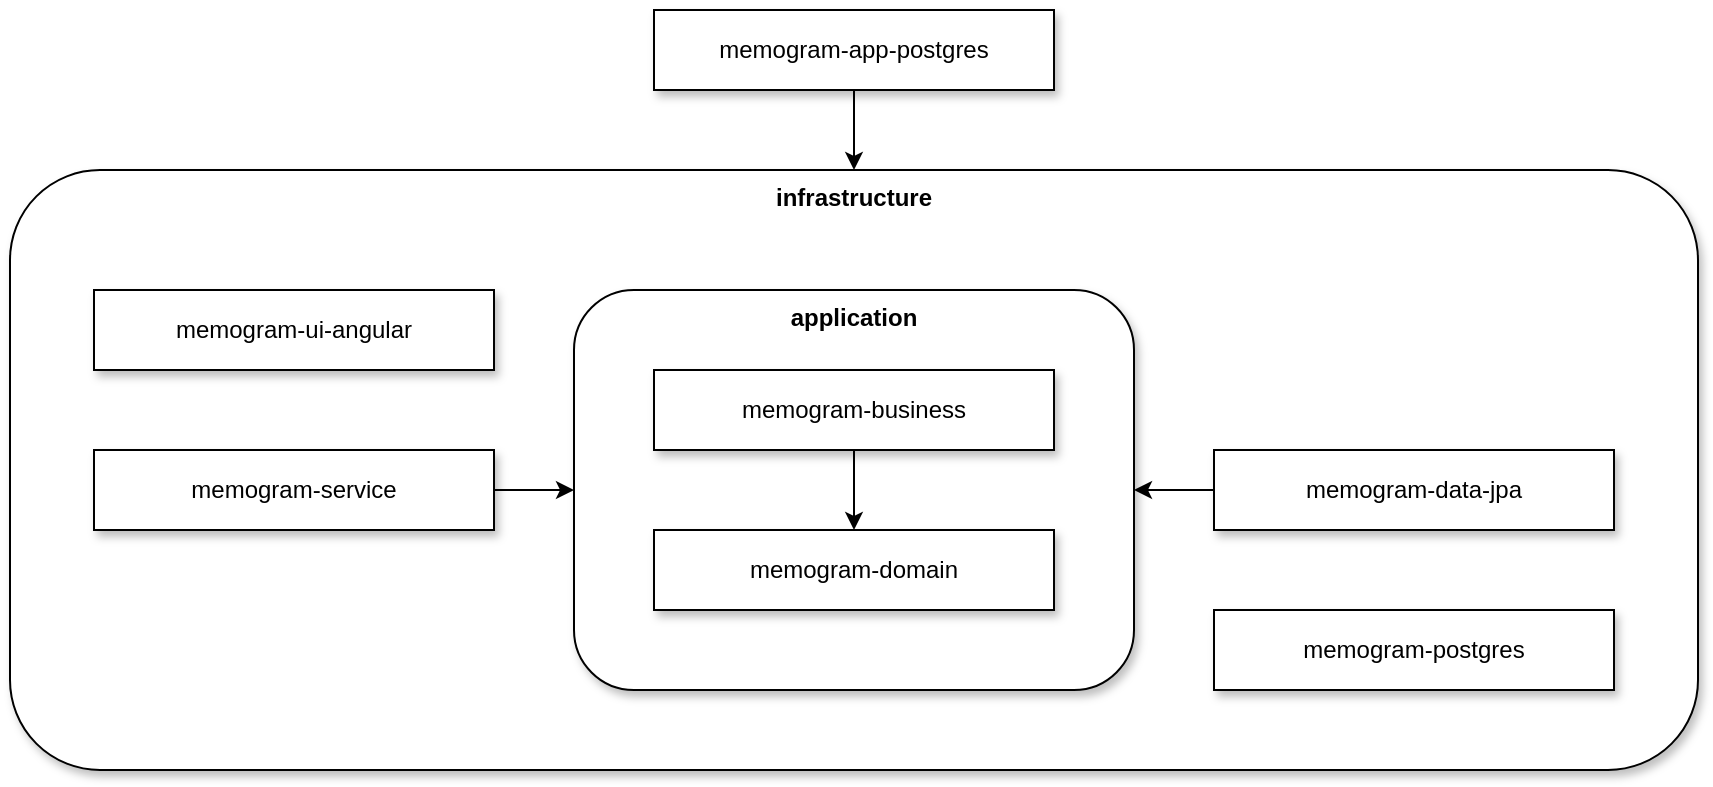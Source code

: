 <mxfile version="12.7.0" type="device"><diagram id="o2t-ruq-ZZEpxUdlxLxy" name="Page-1"><mxGraphModel dx="946" dy="481" grid="1" gridSize="10" guides="1" tooltips="1" connect="1" arrows="1" fold="1" page="1" pageScale="1" pageWidth="827" pageHeight="1169" math="0" shadow="0"><root><mxCell id="0"/><mxCell id="1" parent="0"/><mxCell id="qsD_vj9DYSP6rft2lAOh-22" value="infrastructure" style="rounded=1;whiteSpace=wrap;html=1;shadow=1;verticalAlign=top;fontStyle=1" vertex="1" parent="1"><mxGeometry x="100" y="780" width="844" height="300" as="geometry"/></mxCell><mxCell id="qsD_vj9DYSP6rft2lAOh-23" value="application" style="rounded=1;whiteSpace=wrap;html=1;verticalAlign=top;fontStyle=1;shadow=1;" vertex="1" parent="1"><mxGeometry x="382" y="840" width="280" height="200" as="geometry"/></mxCell><mxCell id="qsD_vj9DYSP6rft2lAOh-24" style="edgeStyle=orthogonalEdgeStyle;rounded=0;orthogonalLoop=1;jettySize=auto;html=1;exitX=0.5;exitY=1;exitDx=0;exitDy=0;entryX=0.5;entryY=0;entryDx=0;entryDy=0;" edge="1" parent="1" source="qsD_vj9DYSP6rft2lAOh-25" target="qsD_vj9DYSP6rft2lAOh-22"><mxGeometry relative="1" as="geometry"/></mxCell><mxCell id="qsD_vj9DYSP6rft2lAOh-25" value="memogram-app-postgres" style="rounded=0;whiteSpace=wrap;html=1;shadow=1;" vertex="1" parent="1"><mxGeometry x="422" y="700" width="200" height="40" as="geometry"/></mxCell><mxCell id="qsD_vj9DYSP6rft2lAOh-26" value="memogram-domain" style="rounded=0;whiteSpace=wrap;html=1;shadow=1;" vertex="1" parent="1"><mxGeometry x="422" y="960" width="200" height="40" as="geometry"/></mxCell><mxCell id="qsD_vj9DYSP6rft2lAOh-27" style="edgeStyle=orthogonalEdgeStyle;rounded=0;orthogonalLoop=1;jettySize=auto;html=1;exitX=0.5;exitY=1;exitDx=0;exitDy=0;entryX=0.5;entryY=0;entryDx=0;entryDy=0;" edge="1" parent="1" source="qsD_vj9DYSP6rft2lAOh-28" target="qsD_vj9DYSP6rft2lAOh-26"><mxGeometry relative="1" as="geometry"/></mxCell><mxCell id="qsD_vj9DYSP6rft2lAOh-28" value="memogram-business" style="rounded=0;whiteSpace=wrap;html=1;shadow=1;" vertex="1" parent="1"><mxGeometry x="422" y="880" width="200" height="40" as="geometry"/></mxCell><mxCell id="qsD_vj9DYSP6rft2lAOh-29" style="edgeStyle=orthogonalEdgeStyle;rounded=0;orthogonalLoop=1;jettySize=auto;html=1;exitX=1;exitY=0.5;exitDx=0;exitDy=0;entryX=0;entryY=0.5;entryDx=0;entryDy=0;" edge="1" parent="1" source="qsD_vj9DYSP6rft2lAOh-30" target="qsD_vj9DYSP6rft2lAOh-23"><mxGeometry relative="1" as="geometry"/></mxCell><mxCell id="qsD_vj9DYSP6rft2lAOh-30" value="memogram-service" style="rounded=0;whiteSpace=wrap;html=1;shadow=1;" vertex="1" parent="1"><mxGeometry x="142" y="920" width="200" height="40" as="geometry"/></mxCell><mxCell id="qsD_vj9DYSP6rft2lAOh-31" value="memogram-ui-angular" style="rounded=0;whiteSpace=wrap;html=1;shadow=1;" vertex="1" parent="1"><mxGeometry x="142" y="840" width="200" height="40" as="geometry"/></mxCell><mxCell id="qsD_vj9DYSP6rft2lAOh-33" style="edgeStyle=orthogonalEdgeStyle;rounded=0;orthogonalLoop=1;jettySize=auto;html=1;exitX=0;exitY=0.5;exitDx=0;exitDy=0;entryX=1;entryY=0.5;entryDx=0;entryDy=0;" edge="1" parent="1" source="qsD_vj9DYSP6rft2lAOh-34" target="qsD_vj9DYSP6rft2lAOh-23"><mxGeometry relative="1" as="geometry"/></mxCell><mxCell id="qsD_vj9DYSP6rft2lAOh-34" value="memogram-data-jpa" style="rounded=0;whiteSpace=wrap;html=1;shadow=1;" vertex="1" parent="1"><mxGeometry x="702" y="920" width="200" height="40" as="geometry"/></mxCell><mxCell id="qsD_vj9DYSP6rft2lAOh-35" value="memogram-postgres" style="rounded=0;whiteSpace=wrap;html=1;shadow=1;" vertex="1" parent="1"><mxGeometry x="702" y="1000" width="200" height="40" as="geometry"/></mxCell></root></mxGraphModel></diagram></mxfile>